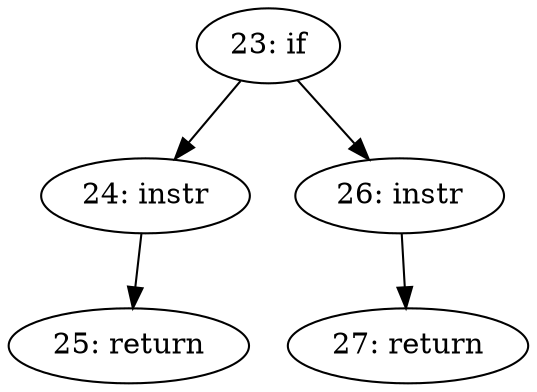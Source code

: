 digraph CFG_fls_long {
23 [label="23: if"]
	23 -> 24
	23 -> 26
24 [label="24: instr"]
	24 -> 25
25 [label="25: return"]
	
26 [label="26: instr"]
	26 -> 27
27 [label="27: return"]
	
}
